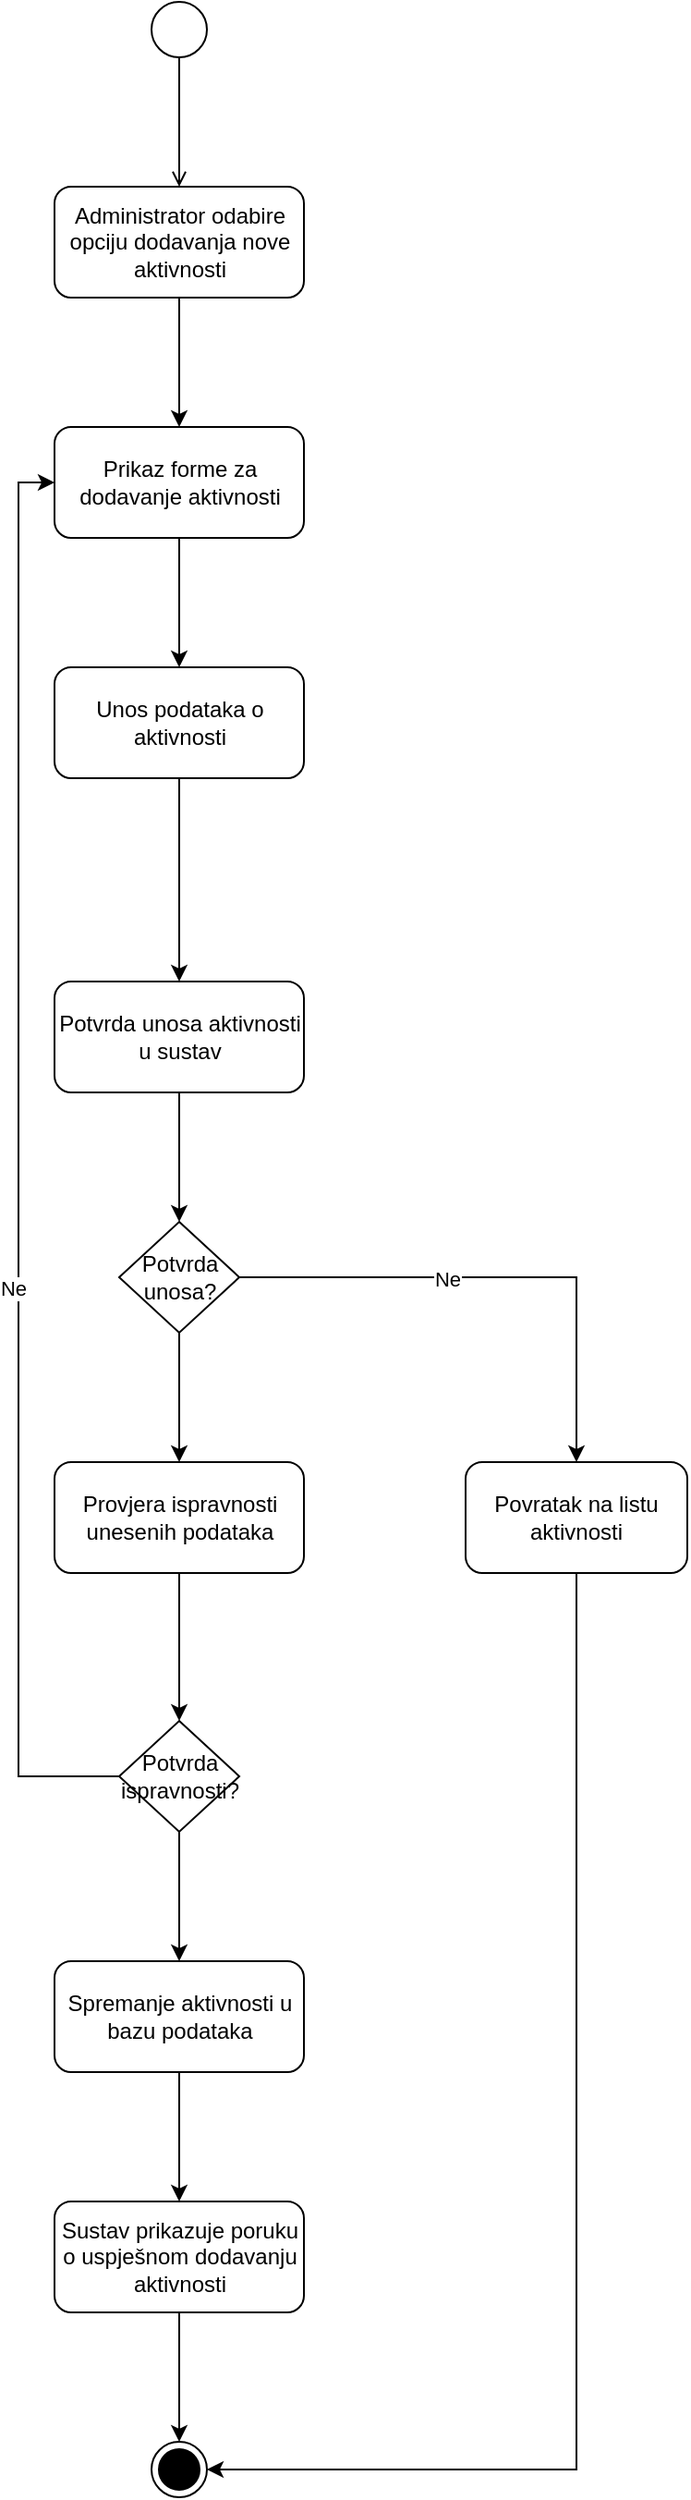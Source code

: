 <mxfile version="24.1.0" type="device">
  <diagram name="Page-1" id="NJJAtpZMF6erbBIdzl19">
    <mxGraphModel dx="1050" dy="621" grid="1" gridSize="10" guides="1" tooltips="1" connect="1" arrows="1" fold="1" page="1" pageScale="1" pageWidth="827" pageHeight="1169" math="0" shadow="0">
      <root>
        <mxCell id="0" />
        <mxCell id="1" parent="0" />
        <mxCell id="0u67-y9Dwz3U9XK_Hghx-1" value="" style="ellipse;html=1;" vertex="1" parent="1">
          <mxGeometry x="380" y="70" width="30" height="30" as="geometry" />
        </mxCell>
        <mxCell id="0u67-y9Dwz3U9XK_Hghx-2" value="" style="endArrow=open;html=1;rounded=0;align=center;verticalAlign=top;endFill=0;labelBackgroundColor=none;endSize=6;entryX=0.5;entryY=0;entryDx=0;entryDy=0;" edge="1" parent="1" source="0u67-y9Dwz3U9XK_Hghx-1" target="0u67-y9Dwz3U9XK_Hghx-4">
          <mxGeometry relative="1" as="geometry">
            <mxPoint x="395" y="160" as="targetPoint" />
          </mxGeometry>
        </mxCell>
        <mxCell id="0u67-y9Dwz3U9XK_Hghx-3" style="edgeStyle=orthogonalEdgeStyle;rounded=0;orthogonalLoop=1;jettySize=auto;html=1;exitX=0.5;exitY=1;exitDx=0;exitDy=0;entryX=0.5;entryY=0;entryDx=0;entryDy=0;" edge="1" parent="1" source="0u67-y9Dwz3U9XK_Hghx-4" target="0u67-y9Dwz3U9XK_Hghx-6">
          <mxGeometry relative="1" as="geometry">
            <mxPoint x="395" y="300" as="targetPoint" />
          </mxGeometry>
        </mxCell>
        <mxCell id="0u67-y9Dwz3U9XK_Hghx-4" value="Administrator odabire opciju dodavanja nove aktivnosti" style="rounded=1;whiteSpace=wrap;html=1;" vertex="1" parent="1">
          <mxGeometry x="327.5" y="170" width="135" height="60" as="geometry" />
        </mxCell>
        <mxCell id="0u67-y9Dwz3U9XK_Hghx-5" style="edgeStyle=orthogonalEdgeStyle;rounded=0;orthogonalLoop=1;jettySize=auto;html=1;exitX=0.5;exitY=1;exitDx=0;exitDy=0;entryX=0.5;entryY=0;entryDx=0;entryDy=0;" edge="1" parent="1" source="0u67-y9Dwz3U9XK_Hghx-6" target="0u67-y9Dwz3U9XK_Hghx-7">
          <mxGeometry relative="1" as="geometry" />
        </mxCell>
        <mxCell id="0u67-y9Dwz3U9XK_Hghx-6" value="Prikaz forme za dodavanje aktivnosti" style="rounded=1;whiteSpace=wrap;html=1;" vertex="1" parent="1">
          <mxGeometry x="327.5" y="300" width="135" height="60" as="geometry" />
        </mxCell>
        <mxCell id="0u67-y9Dwz3U9XK_Hghx-7" value="Unos podataka o aktivnosti" style="rounded=1;whiteSpace=wrap;html=1;" vertex="1" parent="1">
          <mxGeometry x="327.5" y="430" width="135" height="60" as="geometry" />
        </mxCell>
        <mxCell id="0u67-y9Dwz3U9XK_Hghx-8" style="edgeStyle=orthogonalEdgeStyle;rounded=0;orthogonalLoop=1;jettySize=auto;html=1;exitX=0.5;exitY=1;exitDx=0;exitDy=0;entryX=0.5;entryY=0;entryDx=0;entryDy=0;" edge="1" parent="1" source="0u67-y9Dwz3U9XK_Hghx-7" target="0u67-y9Dwz3U9XK_Hghx-10">
          <mxGeometry relative="1" as="geometry">
            <mxPoint x="395" y="620" as="sourcePoint" />
          </mxGeometry>
        </mxCell>
        <mxCell id="0u67-y9Dwz3U9XK_Hghx-9" style="edgeStyle=orthogonalEdgeStyle;rounded=0;orthogonalLoop=1;jettySize=auto;html=1;exitX=0.5;exitY=1;exitDx=0;exitDy=0;entryX=0.5;entryY=0;entryDx=0;entryDy=0;" edge="1" parent="1" source="0u67-y9Dwz3U9XK_Hghx-10" target="0u67-y9Dwz3U9XK_Hghx-14">
          <mxGeometry relative="1" as="geometry" />
        </mxCell>
        <mxCell id="0u67-y9Dwz3U9XK_Hghx-10" value="Potvrda unosa aktivnosti u sustav" style="rounded=1;whiteSpace=wrap;html=1;" vertex="1" parent="1">
          <mxGeometry x="327.5" y="600" width="135" height="60" as="geometry" />
        </mxCell>
        <mxCell id="0u67-y9Dwz3U9XK_Hghx-11" style="edgeStyle=orthogonalEdgeStyle;rounded=0;orthogonalLoop=1;jettySize=auto;html=1;exitX=1;exitY=0.5;exitDx=0;exitDy=0;" edge="1" parent="1" source="0u67-y9Dwz3U9XK_Hghx-14" target="0u67-y9Dwz3U9XK_Hghx-16">
          <mxGeometry relative="1" as="geometry" />
        </mxCell>
        <mxCell id="0u67-y9Dwz3U9XK_Hghx-12" value="Ne" style="edgeLabel;html=1;align=center;verticalAlign=middle;resizable=0;points=[];" vertex="1" connectable="0" parent="0u67-y9Dwz3U9XK_Hghx-11">
          <mxGeometry x="-0.205" y="-1" relative="1" as="geometry">
            <mxPoint as="offset" />
          </mxGeometry>
        </mxCell>
        <mxCell id="0u67-y9Dwz3U9XK_Hghx-13" style="edgeStyle=orthogonalEdgeStyle;rounded=0;orthogonalLoop=1;jettySize=auto;html=1;exitX=0.5;exitY=1;exitDx=0;exitDy=0;" edge="1" parent="1" source="0u67-y9Dwz3U9XK_Hghx-14" target="0u67-y9Dwz3U9XK_Hghx-19">
          <mxGeometry relative="1" as="geometry" />
        </mxCell>
        <mxCell id="0u67-y9Dwz3U9XK_Hghx-14" value="Potvrda unosa?" style="rhombus;whiteSpace=wrap;html=1;" vertex="1" parent="1">
          <mxGeometry x="362.5" y="730" width="65" height="60" as="geometry" />
        </mxCell>
        <mxCell id="0u67-y9Dwz3U9XK_Hghx-15" style="edgeStyle=orthogonalEdgeStyle;rounded=0;orthogonalLoop=1;jettySize=auto;html=1;exitX=0.5;exitY=1;exitDx=0;exitDy=0;" edge="1" parent="1" source="0u67-y9Dwz3U9XK_Hghx-16" target="0u67-y9Dwz3U9XK_Hghx-17">
          <mxGeometry relative="1" as="geometry">
            <Array as="points">
              <mxPoint x="610" y="1405" />
            </Array>
          </mxGeometry>
        </mxCell>
        <mxCell id="0u67-y9Dwz3U9XK_Hghx-16" value="Povratak na listu aktivnosti" style="rounded=1;whiteSpace=wrap;html=1;" vertex="1" parent="1">
          <mxGeometry x="550" y="860" width="120" height="60" as="geometry" />
        </mxCell>
        <mxCell id="0u67-y9Dwz3U9XK_Hghx-17" value="" style="ellipse;html=1;shape=endState;fillColor=strokeColor;" vertex="1" parent="1">
          <mxGeometry x="380" y="1390" width="30" height="30" as="geometry" />
        </mxCell>
        <mxCell id="0u67-y9Dwz3U9XK_Hghx-18" style="edgeStyle=orthogonalEdgeStyle;rounded=0;orthogonalLoop=1;jettySize=auto;html=1;exitX=0.5;exitY=1;exitDx=0;exitDy=0;" edge="1" parent="1" source="0u67-y9Dwz3U9XK_Hghx-19" target="0u67-y9Dwz3U9XK_Hghx-23">
          <mxGeometry relative="1" as="geometry" />
        </mxCell>
        <mxCell id="0u67-y9Dwz3U9XK_Hghx-19" value="Provjera ispravnosti unesenih podataka" style="rounded=1;whiteSpace=wrap;html=1;" vertex="1" parent="1">
          <mxGeometry x="327.5" y="860" width="135" height="60" as="geometry" />
        </mxCell>
        <mxCell id="0u67-y9Dwz3U9XK_Hghx-20" style="edgeStyle=orthogonalEdgeStyle;rounded=0;orthogonalLoop=1;jettySize=auto;html=1;exitX=0;exitY=0.5;exitDx=0;exitDy=0;entryX=0;entryY=0.5;entryDx=0;entryDy=0;" edge="1" parent="1" source="0u67-y9Dwz3U9XK_Hghx-23" target="0u67-y9Dwz3U9XK_Hghx-6">
          <mxGeometry relative="1" as="geometry">
            <Array as="points">
              <mxPoint x="308" y="1030" />
              <mxPoint x="308" y="330" />
            </Array>
          </mxGeometry>
        </mxCell>
        <mxCell id="0u67-y9Dwz3U9XK_Hghx-21" value="Ne" style="edgeLabel;html=1;align=center;verticalAlign=middle;resizable=0;points=[];" vertex="1" connectable="0" parent="0u67-y9Dwz3U9XK_Hghx-20">
          <mxGeometry x="-0.177" y="3" relative="1" as="geometry">
            <mxPoint as="offset" />
          </mxGeometry>
        </mxCell>
        <mxCell id="0u67-y9Dwz3U9XK_Hghx-22" style="edgeStyle=orthogonalEdgeStyle;rounded=0;orthogonalLoop=1;jettySize=auto;html=1;exitX=0.5;exitY=1;exitDx=0;exitDy=0;entryX=0.5;entryY=0;entryDx=0;entryDy=0;" edge="1" parent="1" source="0u67-y9Dwz3U9XK_Hghx-23" target="0u67-y9Dwz3U9XK_Hghx-25">
          <mxGeometry relative="1" as="geometry" />
        </mxCell>
        <mxCell id="0u67-y9Dwz3U9XK_Hghx-23" value="Potvrda ispravnosti?" style="rhombus;whiteSpace=wrap;html=1;" vertex="1" parent="1">
          <mxGeometry x="362.5" y="1000" width="65" height="60" as="geometry" />
        </mxCell>
        <mxCell id="0u67-y9Dwz3U9XK_Hghx-24" style="edgeStyle=orthogonalEdgeStyle;rounded=0;orthogonalLoop=1;jettySize=auto;html=1;exitX=0.5;exitY=1;exitDx=0;exitDy=0;entryX=0.5;entryY=0;entryDx=0;entryDy=0;" edge="1" parent="1" source="0u67-y9Dwz3U9XK_Hghx-25" target="0u67-y9Dwz3U9XK_Hghx-27">
          <mxGeometry relative="1" as="geometry" />
        </mxCell>
        <mxCell id="0u67-y9Dwz3U9XK_Hghx-25" value="Spremanje aktivnosti u bazu podataka" style="rounded=1;whiteSpace=wrap;html=1;" vertex="1" parent="1">
          <mxGeometry x="327.5" y="1130" width="135" height="60" as="geometry" />
        </mxCell>
        <mxCell id="0u67-y9Dwz3U9XK_Hghx-26" style="edgeStyle=orthogonalEdgeStyle;rounded=0;orthogonalLoop=1;jettySize=auto;html=1;exitX=0.5;exitY=1;exitDx=0;exitDy=0;entryX=0.5;entryY=0;entryDx=0;entryDy=0;" edge="1" parent="1" source="0u67-y9Dwz3U9XK_Hghx-27" target="0u67-y9Dwz3U9XK_Hghx-17">
          <mxGeometry relative="1" as="geometry" />
        </mxCell>
        <mxCell id="0u67-y9Dwz3U9XK_Hghx-27" value="Sustav prikazuje poruku o uspješnom dodavanju aktivnosti" style="rounded=1;whiteSpace=wrap;html=1;" vertex="1" parent="1">
          <mxGeometry x="327.5" y="1260" width="135" height="60" as="geometry" />
        </mxCell>
      </root>
    </mxGraphModel>
  </diagram>
</mxfile>

